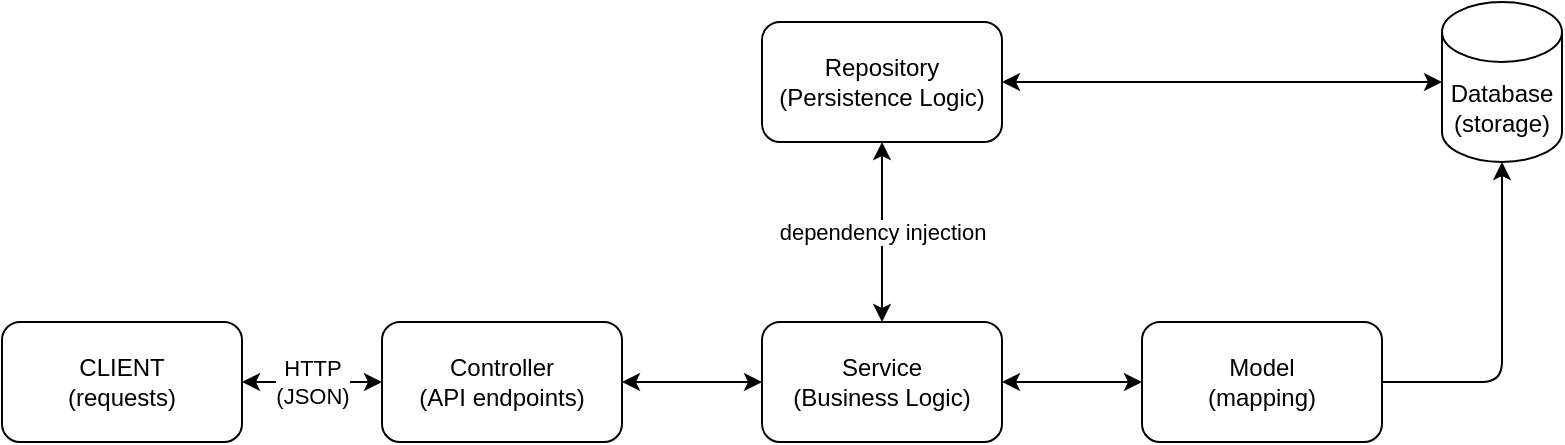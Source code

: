 <mxfile>
    <diagram id="VC2kjFfCrAxayIQWJL8b" name="Page-1">
        <mxGraphModel dx="1031" dy="670" grid="1" gridSize="10" guides="1" tooltips="1" connect="1" arrows="1" fold="1" page="1" pageScale="1" pageWidth="827" pageHeight="1169" math="0" shadow="0">
            <root>
                <mxCell id="0"/>
                <mxCell id="1" parent="0"/>
                <mxCell id="9" style="edgeStyle=none;html=1;entryX=0.5;entryY=1;entryDx=0;entryDy=0;entryPerimeter=0;startArrow=none;startFill=0;exitX=1;exitY=0.5;exitDx=0;exitDy=0;" edge="1" parent="1" source="2" target="8">
                    <mxGeometry relative="1" as="geometry">
                        <Array as="points">
                            <mxPoint x="770" y="230"/>
                        </Array>
                    </mxGeometry>
                </mxCell>
                <mxCell id="2" value="Model&lt;br&gt;(mapping)" style="rounded=1;whiteSpace=wrap;html=1;" vertex="1" parent="1">
                    <mxGeometry x="590" y="200" width="120" height="60" as="geometry"/>
                </mxCell>
                <mxCell id="7" style="edgeStyle=none;html=1;startArrow=classic;startFill=1;" edge="1" parent="1" source="3" target="2">
                    <mxGeometry relative="1" as="geometry"/>
                </mxCell>
                <mxCell id="3" value="Service&lt;br&gt;(Business Logic)" style="rounded=1;whiteSpace=wrap;html=1;" vertex="1" parent="1">
                    <mxGeometry x="400" y="200" width="120" height="60" as="geometry"/>
                </mxCell>
                <mxCell id="11" style="edgeStyle=none;html=1;entryX=0;entryY=0.5;entryDx=0;entryDy=0;startArrow=classic;startFill=1;" edge="1" parent="1" source="4" target="3">
                    <mxGeometry relative="1" as="geometry"/>
                </mxCell>
                <mxCell id="14" value="HTTP&lt;br&gt;(JSON)" style="edgeStyle=none;html=1;entryX=1;entryY=0.5;entryDx=0;entryDy=0;startArrow=classic;startFill=1;" edge="1" parent="1" source="4" target="13">
                    <mxGeometry relative="1" as="geometry"/>
                </mxCell>
                <mxCell id="4" value="Controller&lt;br&gt;(API endpoints)" style="rounded=1;whiteSpace=wrap;html=1;" vertex="1" parent="1">
                    <mxGeometry x="210" y="200" width="120" height="60" as="geometry"/>
                </mxCell>
                <mxCell id="6" value="dependency injection" style="edgeStyle=none;html=1;startArrow=classic;startFill=1;" edge="1" parent="1" source="5" target="3">
                    <mxGeometry relative="1" as="geometry"/>
                </mxCell>
                <mxCell id="12" style="edgeStyle=none;html=1;entryX=0;entryY=0.5;entryDx=0;entryDy=0;entryPerimeter=0;startArrow=classic;startFill=1;" edge="1" parent="1" source="5" target="8">
                    <mxGeometry relative="1" as="geometry"/>
                </mxCell>
                <mxCell id="5" value="Repository&lt;br&gt;(Persistence Logic)" style="rounded=1;whiteSpace=wrap;html=1;" vertex="1" parent="1">
                    <mxGeometry x="400" y="50" width="120" height="60" as="geometry"/>
                </mxCell>
                <mxCell id="8" value="Database (storage)" style="shape=cylinder3;whiteSpace=wrap;html=1;boundedLbl=1;backgroundOutline=1;size=15;" vertex="1" parent="1">
                    <mxGeometry x="740" y="40" width="60" height="80" as="geometry"/>
                </mxCell>
                <mxCell id="13" value="CLIENT&lt;br&gt;(requests)" style="rounded=1;whiteSpace=wrap;html=1;" vertex="1" parent="1">
                    <mxGeometry x="20" y="200" width="120" height="60" as="geometry"/>
                </mxCell>
            </root>
        </mxGraphModel>
    </diagram>
</mxfile>